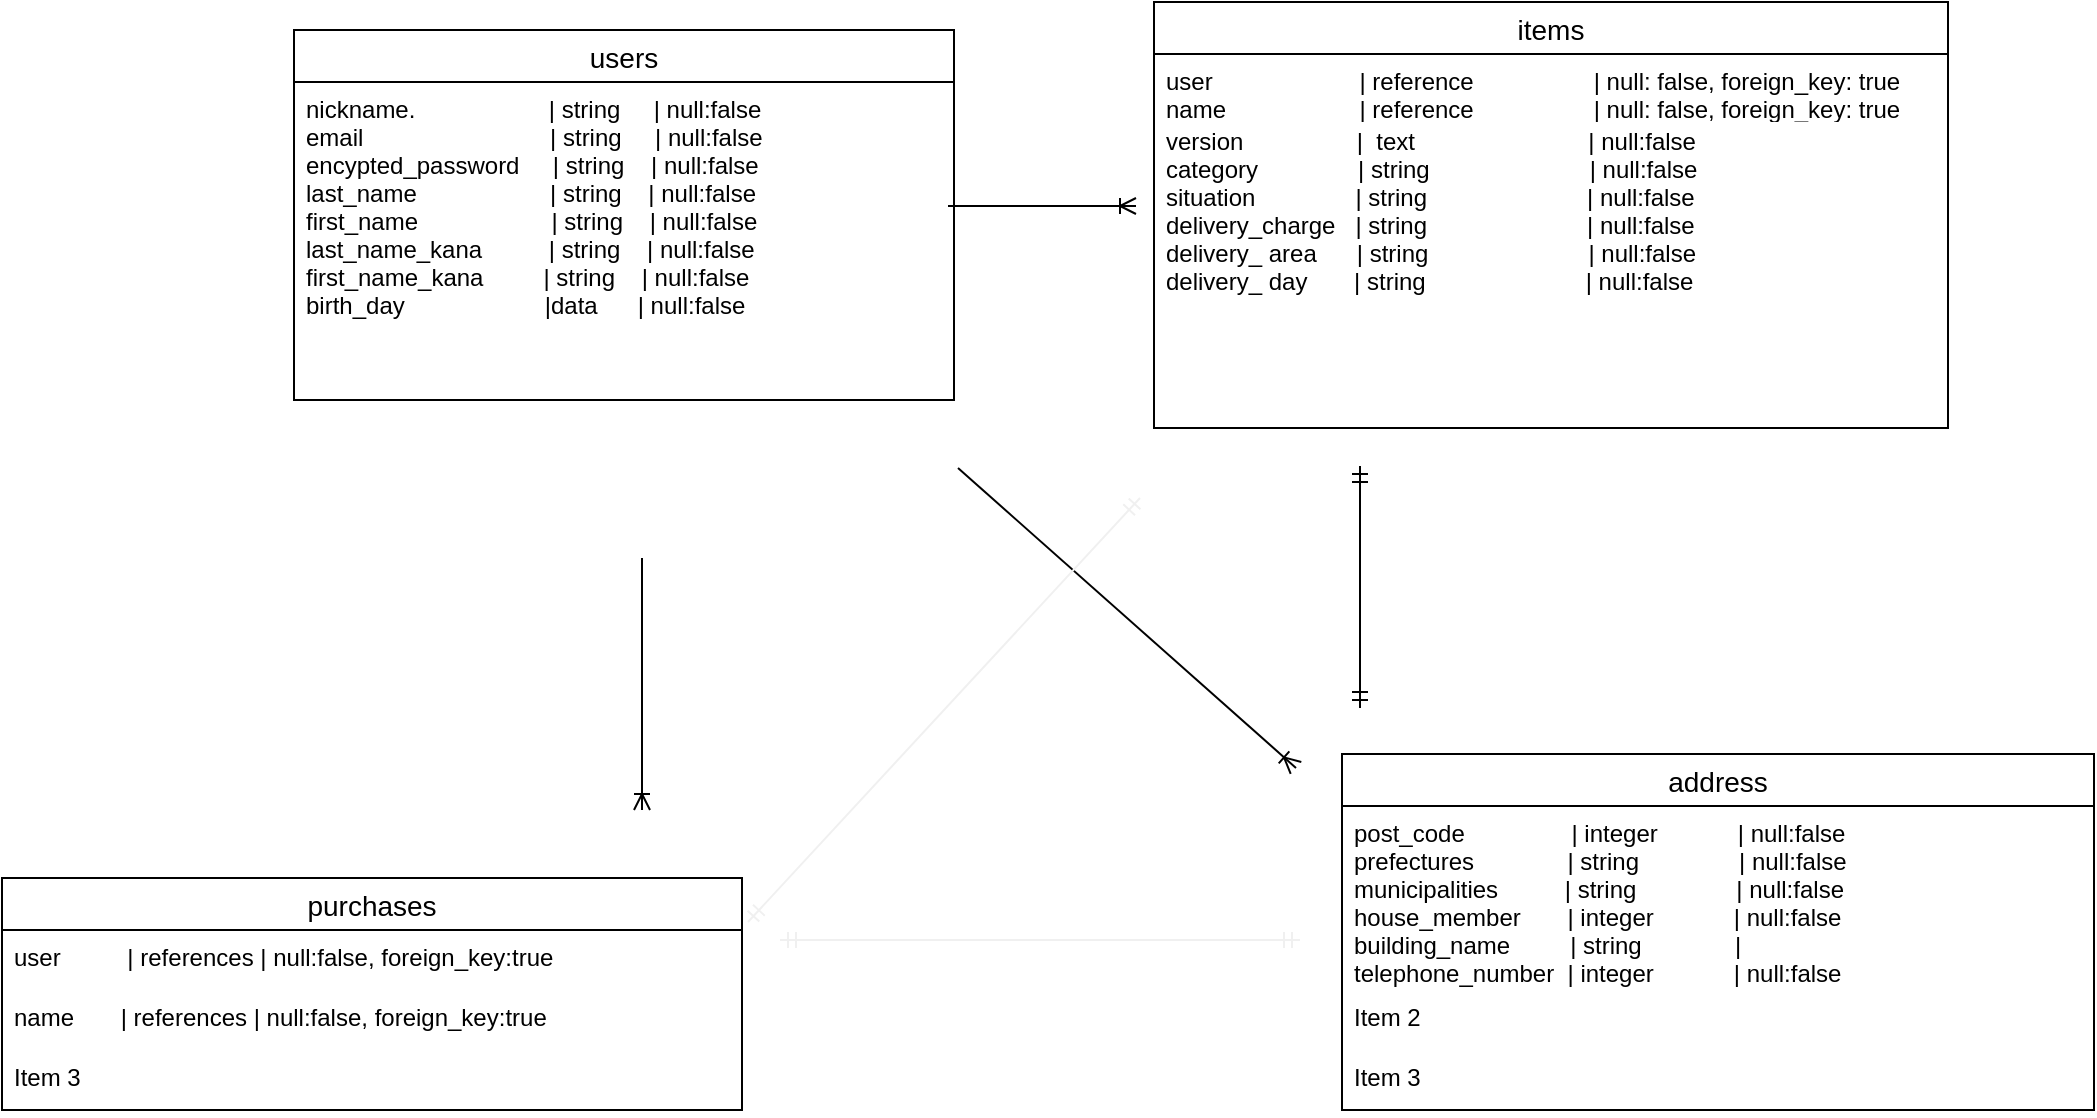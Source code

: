 <mxfile>
    <diagram id="ZHOUbdDXiJtWGStMCyC2" name="ページ1">
        <mxGraphModel dx="1140" dy="526" grid="0" gridSize="10" guides="0" tooltips="1" connect="0" arrows="0" fold="1" page="0" pageScale="1" pageWidth="827" pageHeight="1169" background="none" math="0" shadow="0">
            <root>
                <mxCell id="0"/>
                <mxCell id="1" parent="0"/>
                <mxCell id="66" value="address" style="swimlane;fontStyle=0;childLayout=stackLayout;horizontal=1;startSize=26;horizontalStack=0;resizeParent=1;resizeParentMax=0;resizeLast=0;collapsible=1;marginBottom=0;align=center;fontSize=14;" vertex="1" parent="1">
                    <mxGeometry x="515" y="530" width="376" height="178" as="geometry"/>
                </mxCell>
                <mxCell id="67" value="post_code                | integer            | null:false&#10;prefectures              | string               | null:false&#10;municipalities          | string               | null:false&#10;house_member       | integer            | null:false&#10;building_name         | string              |&#10;telephone_number  | integer            | null:false" style="text;strokeColor=none;fillColor=none;spacingLeft=4;spacingRight=4;overflow=hidden;rotatable=0;points=[[0,0.5],[1,0.5]];portConstraint=eastwest;fontSize=12;" vertex="1" parent="66">
                    <mxGeometry y="26" width="376" height="92" as="geometry"/>
                </mxCell>
                <mxCell id="68" value="Item 2" style="text;strokeColor=none;fillColor=none;spacingLeft=4;spacingRight=4;overflow=hidden;rotatable=0;points=[[0,0.5],[1,0.5]];portConstraint=eastwest;fontSize=12;" vertex="1" parent="66">
                    <mxGeometry y="118" width="376" height="30" as="geometry"/>
                </mxCell>
                <mxCell id="69" value="Item 3" style="text;strokeColor=none;fillColor=none;spacingLeft=4;spacingRight=4;overflow=hidden;rotatable=0;points=[[0,0.5],[1,0.5]];portConstraint=eastwest;fontSize=12;" vertex="1" parent="66">
                    <mxGeometry y="148" width="376" height="30" as="geometry"/>
                </mxCell>
                <mxCell id="71" value="" style="edgeStyle=entityRelationEdgeStyle;fontSize=12;html=1;endArrow=ERoneToMany;align=center;" edge="1" parent="1">
                    <mxGeometry width="100" height="100" relative="1" as="geometry">
                        <mxPoint x="318" y="256" as="sourcePoint"/>
                        <mxPoint x="412" y="256" as="targetPoint"/>
                    </mxGeometry>
                </mxCell>
                <mxCell id="72" value="" style="fontSize=12;html=1;endArrow=ERoneToMany;align=center;" edge="1" parent="1">
                    <mxGeometry width="100" height="100" relative="1" as="geometry">
                        <mxPoint x="165" y="432" as="sourcePoint"/>
                        <mxPoint x="165" y="558" as="targetPoint"/>
                    </mxGeometry>
                </mxCell>
                <mxCell id="73" value="" style="fontSize=12;html=1;endArrow=ERoneToMany;align=center;" edge="1" parent="1">
                    <mxGeometry width="100" height="100" relative="1" as="geometry">
                        <mxPoint x="323" y="387" as="sourcePoint"/>
                        <mxPoint x="492" y="537" as="targetPoint"/>
                    </mxGeometry>
                </mxCell>
                <mxCell id="74" value="" style="fontSize=12;html=1;endArrow=ERmandOne;startArrow=ERmandOne;align=center;" edge="1" parent="1">
                    <mxGeometry width="100" height="100" relative="1" as="geometry">
                        <mxPoint x="524" y="507" as="sourcePoint"/>
                        <mxPoint x="524" y="386" as="targetPoint"/>
                    </mxGeometry>
                </mxCell>
                <mxCell id="75" value="" style="fontSize=12;html=1;endArrow=ERmandOne;startArrow=ERmandOne;strokeColor=#f0f0f0;align=center;" edge="1" parent="1">
                    <mxGeometry width="100" height="100" relative="1" as="geometry">
                        <mxPoint x="234" y="623" as="sourcePoint"/>
                        <mxPoint x="494" y="623" as="targetPoint"/>
                    </mxGeometry>
                </mxCell>
                <mxCell id="77" value="" style="fontSize=12;html=1;endArrow=ERmandOne;startArrow=ERmandOne;strokeColor=#f0f0f0;align=center;" edge="1" parent="1">
                    <mxGeometry width="100" height="100" relative="1" as="geometry">
                        <mxPoint x="218" y="614" as="sourcePoint"/>
                        <mxPoint x="414" y="402" as="targetPoint"/>
                    </mxGeometry>
                </mxCell>
                <mxCell id="98" value="&amp;nbsp; &amp;nbsp; &amp;nbsp; &amp;nbsp; &amp;nbsp; &amp;nbsp; &amp;nbsp; &amp;nbsp; &amp;nbsp; &amp;nbsp; &amp;nbsp; &amp;nbsp; &amp;nbsp; &amp;nbsp; &amp;nbsp; &amp;nbsp; &amp;nbsp; &amp;nbsp; &amp;nbsp; &amp;nbsp; &amp;nbsp; &amp;nbsp; &amp;nbsp; &amp;nbsp; &amp;nbsp; &amp;nbsp;" style="text;html=1;align=center;verticalAlign=middle;resizable=0;points=[];autosize=1;strokeColor=none;" vertex="1" parent="1">
                    <mxGeometry x="-20" y="240" width="180" height="18" as="geometry"/>
                </mxCell>
                <mxCell id="99" value="users" style="swimlane;fontStyle=0;childLayout=stackLayout;horizontal=1;startSize=26;horizontalStack=0;resizeParent=1;resizeParentMax=0;resizeLast=0;collapsible=1;marginBottom=0;align=center;fontSize=14;" vertex="1" parent="1">
                    <mxGeometry x="-9" y="168" width="330" height="185" as="geometry"/>
                </mxCell>
                <mxCell id="102" value="nickname.                    | string     | null:false&#10;email                            | string     | null:false&#10;encypted_password     | string    | null:false&#10;last_name                    | string    | null:false&#10;first_name                    | string    | null:false&#10;last_name_kana          | string    | null:false&#10;first_name_kana         | string    | null:false&#10;birth_day                     |data      | null:false       &#10;&#10;" style="text;strokeColor=none;fillColor=none;spacingLeft=4;spacingRight=4;overflow=hidden;rotatable=0;points=[[0,0.5],[1,0.5]];portConstraint=eastwest;fontSize=12;" vertex="1" parent="99">
                    <mxGeometry y="26" width="330" height="159" as="geometry"/>
                </mxCell>
                <mxCell id="108" value="items" style="swimlane;fontStyle=0;childLayout=stackLayout;horizontal=1;startSize=26;horizontalStack=0;resizeParent=1;resizeParentMax=0;resizeLast=0;collapsible=1;marginBottom=0;align=center;fontSize=14;" vertex="1" parent="1">
                    <mxGeometry x="421" y="154" width="397" height="213" as="geometry"/>
                </mxCell>
                <mxCell id="110" value="user                      | reference                  | null: false, foreign_key: true&#10;name                    | reference                  | null: false, foreign_key: true&#10;version " style="text;strokeColor=none;fillColor=none;spacingLeft=4;spacingRight=4;overflow=hidden;rotatable=0;points=[[0,0.5],[1,0.5]];portConstraint=eastwest;fontSize=12;" vertex="1" parent="108">
                    <mxGeometry y="26" width="397" height="30" as="geometry"/>
                </mxCell>
                <mxCell id="111" value="version                 |  text                          | null:false&#10;category               | string                        | null:false&#10;situation               | string                        | null:false&#10;delivery_charge   | string                        | null:false&#10;delivery_ area      | string                        | null:false&#10;delivery_ day       | string                        | null:false                 " style="text;strokeColor=none;fillColor=none;spacingLeft=4;spacingRight=4;overflow=hidden;rotatable=0;points=[[0,0.5],[1,0.5]];portConstraint=eastwest;fontSize=12;" vertex="1" parent="108">
                    <mxGeometry y="56" width="397" height="157" as="geometry"/>
                </mxCell>
                <mxCell id="112" value="purchases" style="swimlane;fontStyle=0;childLayout=stackLayout;horizontal=1;startSize=26;horizontalStack=0;resizeParent=1;resizeParentMax=0;resizeLast=0;collapsible=1;marginBottom=0;align=center;fontSize=14;" vertex="1" parent="1">
                    <mxGeometry x="-155" y="592" width="370" height="116" as="geometry"/>
                </mxCell>
                <mxCell id="113" value="user          | references | null:false, foreign_key:true" style="text;strokeColor=none;fillColor=none;spacingLeft=4;spacingRight=4;overflow=hidden;rotatable=0;points=[[0,0.5],[1,0.5]];portConstraint=eastwest;fontSize=12;" vertex="1" parent="112">
                    <mxGeometry y="26" width="370" height="30" as="geometry"/>
                </mxCell>
                <mxCell id="114" value="name       | references | null:false, foreign_key:true" style="text;strokeColor=none;fillColor=none;spacingLeft=4;spacingRight=4;overflow=hidden;rotatable=0;points=[[0,0.5],[1,0.5]];portConstraint=eastwest;fontSize=12;" vertex="1" parent="112">
                    <mxGeometry y="56" width="370" height="30" as="geometry"/>
                </mxCell>
                <mxCell id="115" value="Item 3" style="text;strokeColor=none;fillColor=none;spacingLeft=4;spacingRight=4;overflow=hidden;rotatable=0;points=[[0,0.5],[1,0.5]];portConstraint=eastwest;fontSize=12;" vertex="1" parent="112">
                    <mxGeometry y="86" width="370" height="30" as="geometry"/>
                </mxCell>
            </root>
        </mxGraphModel>
    </diagram>
</mxfile>